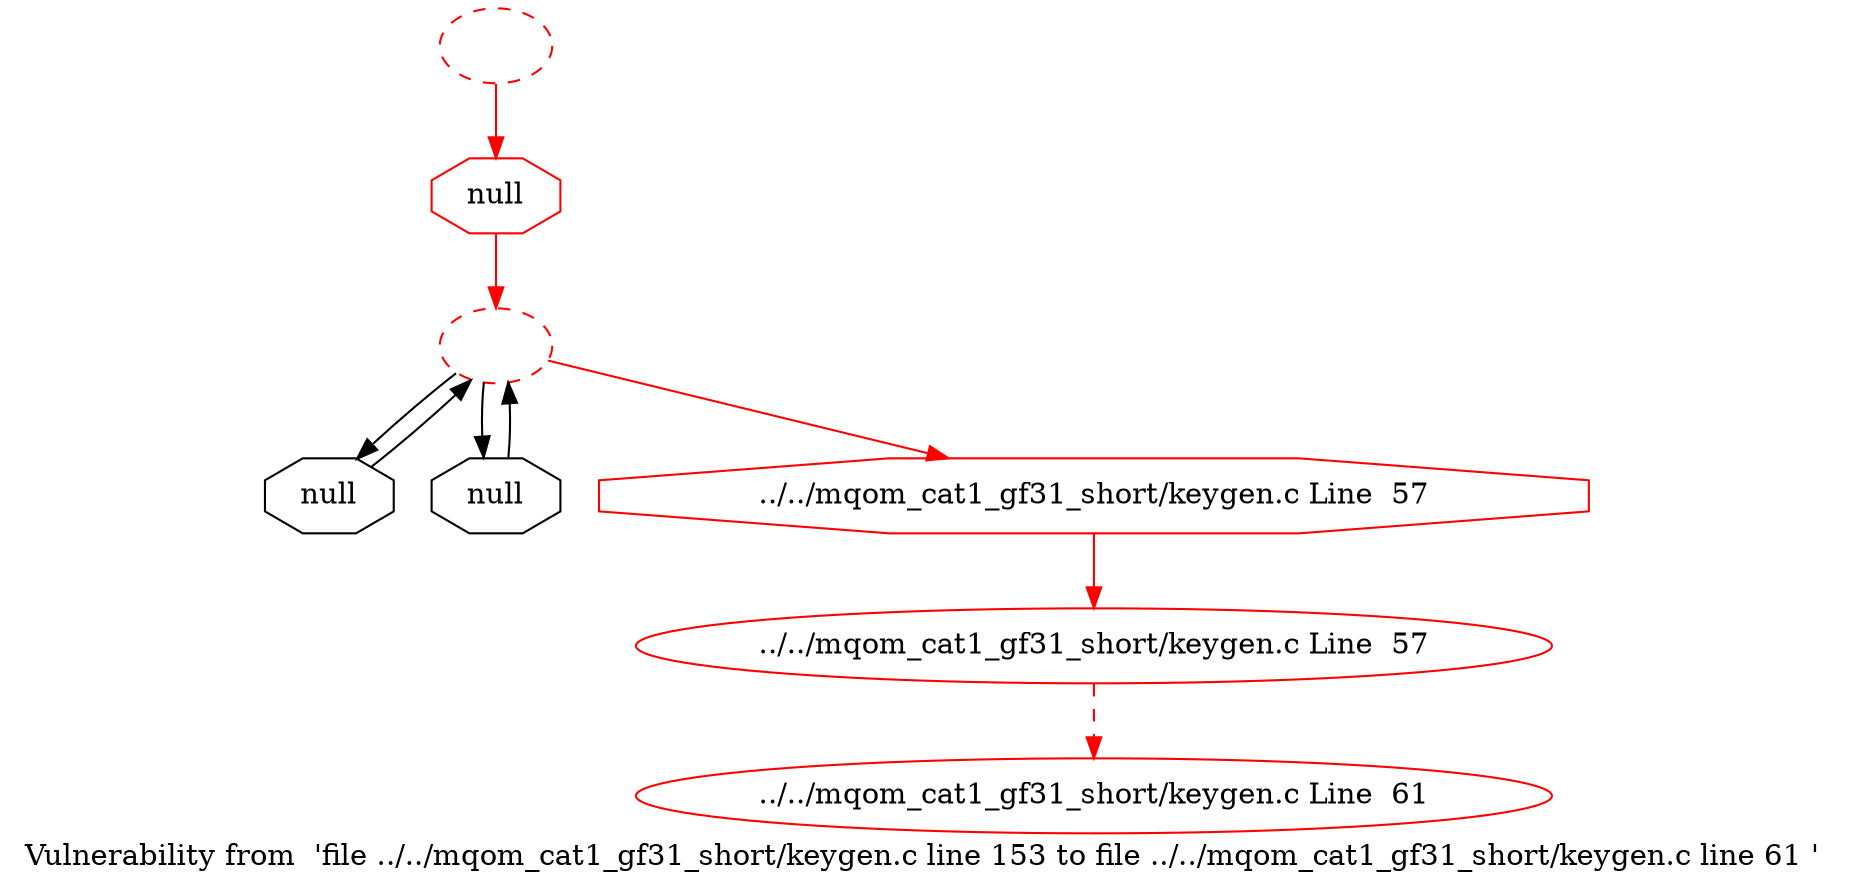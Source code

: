 digraph "Vulnerability from 'file ../../mqom_cat1_gf31_short/keygen.c line 153 to file ../../mqom_cat1_gf31_short/keygen.c line 61 '  "{
label="Vulnerability from  'file ../../mqom_cat1_gf31_short/keygen.c line 153 to file ../../mqom_cat1_gf31_short/keygen.c line 61 ' ";
node_563[shape=octagon,style=solid,label="null", color=red]
node_559[shape=ellipse,style=dashed,label="", color=red]
"node_563"->"node_559" [color=red]
node_564[shape=octagon,style=solid,label="null"]
"node_564"->"node_559"
node_562[shape=ellipse,style=dashed,label="", color=red]
"node_562"->"node_563" [color=red]
node_561[shape=octagon,style=solid,label="null"]
"node_561"->"node_559"
node_560[shape=ellipse,style=solid,label="../../mqom_cat1_gf31_short/keygen.c Line  61", color=red]
"node_559"->"node_564"
"node_559"->"node_561"
node_558[shape=octagon,style=solid,label="../../mqom_cat1_gf31_short/keygen.c Line  57", color=red]
"node_559"->"node_558" [color=red]
node_557[shape=ellipse,style=solid,label="../../mqom_cat1_gf31_short/keygen.c Line  57", color=red]
"node_558"->"node_557" [color=red]
"node_557"->"node_560" [color=red, style=dashed]
}

